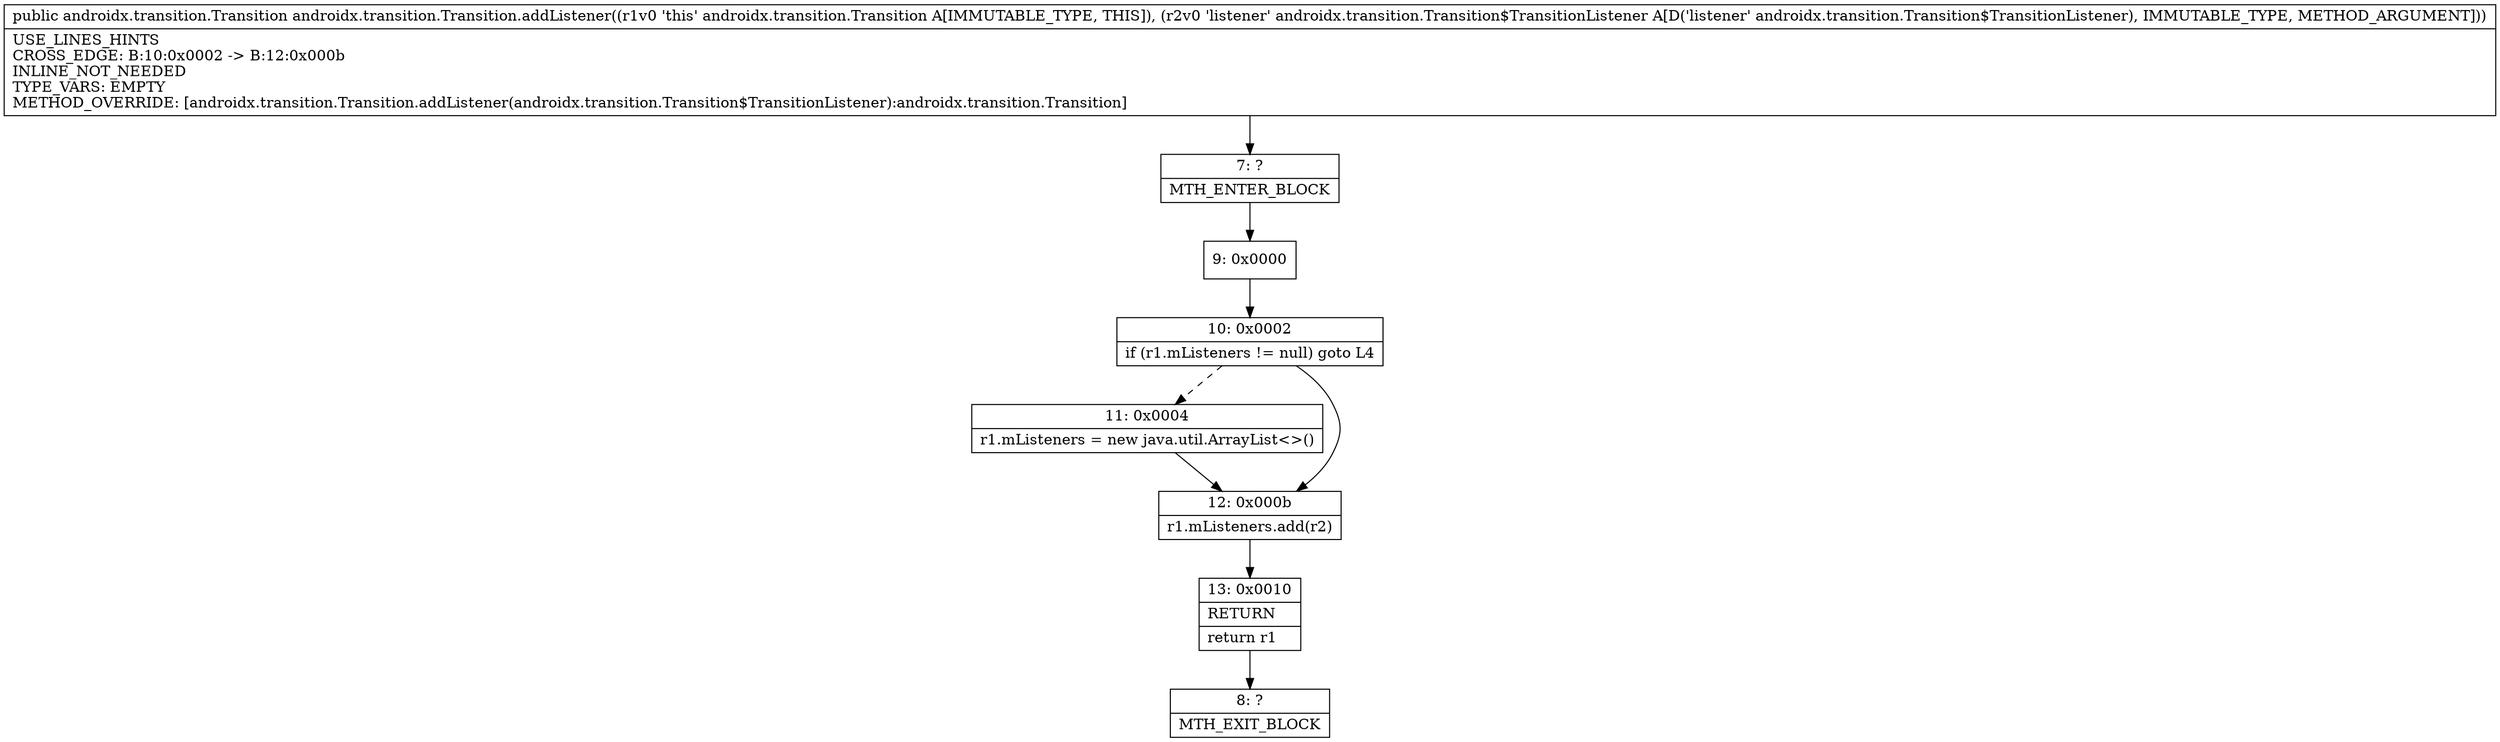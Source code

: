 digraph "CFG forandroidx.transition.Transition.addListener(Landroidx\/transition\/Transition$TransitionListener;)Landroidx\/transition\/Transition;" {
Node_7 [shape=record,label="{7\:\ ?|MTH_ENTER_BLOCK\l}"];
Node_9 [shape=record,label="{9\:\ 0x0000}"];
Node_10 [shape=record,label="{10\:\ 0x0002|if (r1.mListeners != null) goto L4\l}"];
Node_11 [shape=record,label="{11\:\ 0x0004|r1.mListeners = new java.util.ArrayList\<\>()\l}"];
Node_12 [shape=record,label="{12\:\ 0x000b|r1.mListeners.add(r2)\l}"];
Node_13 [shape=record,label="{13\:\ 0x0010|RETURN\l|return r1\l}"];
Node_8 [shape=record,label="{8\:\ ?|MTH_EXIT_BLOCK\l}"];
MethodNode[shape=record,label="{public androidx.transition.Transition androidx.transition.Transition.addListener((r1v0 'this' androidx.transition.Transition A[IMMUTABLE_TYPE, THIS]), (r2v0 'listener' androidx.transition.Transition$TransitionListener A[D('listener' androidx.transition.Transition$TransitionListener), IMMUTABLE_TYPE, METHOD_ARGUMENT]))  | USE_LINES_HINTS\lCROSS_EDGE: B:10:0x0002 \-\> B:12:0x000b\lINLINE_NOT_NEEDED\lTYPE_VARS: EMPTY\lMETHOD_OVERRIDE: [androidx.transition.Transition.addListener(androidx.transition.Transition$TransitionListener):androidx.transition.Transition]\l}"];
MethodNode -> Node_7;Node_7 -> Node_9;
Node_9 -> Node_10;
Node_10 -> Node_11[style=dashed];
Node_10 -> Node_12;
Node_11 -> Node_12;
Node_12 -> Node_13;
Node_13 -> Node_8;
}

